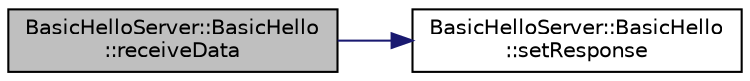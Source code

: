 digraph "BasicHelloServer::BasicHello::receiveData"
{
 // INTERACTIVE_SVG=YES
 // LATEX_PDF_SIZE
  edge [fontname="Helvetica",fontsize="10",labelfontname="Helvetica",labelfontsize="10"];
  node [fontname="Helvetica",fontsize="10",shape=record];
  rankdir="LR";
  Node0 [label="BasicHelloServer::BasicHello\l::receiveData",height=0.2,width=0.4,color="black", fillcolor="grey75", style="filled", fontcolor="black",tooltip="receives data"];
  Node0 -> Node1 [color="midnightblue",fontsize="10",style="solid",fontname="Helvetica"];
  Node1 [label="BasicHelloServer::BasicHello\l::setResponse",height=0.2,width=0.4,color="black", fillcolor="white", style="filled",URL="$dc/da8/classBasicHelloServer_1_1BasicHello.html#ad0854e8076b63f77972c125cf4514de4",tooltip="Sets the internal response string."];
}
